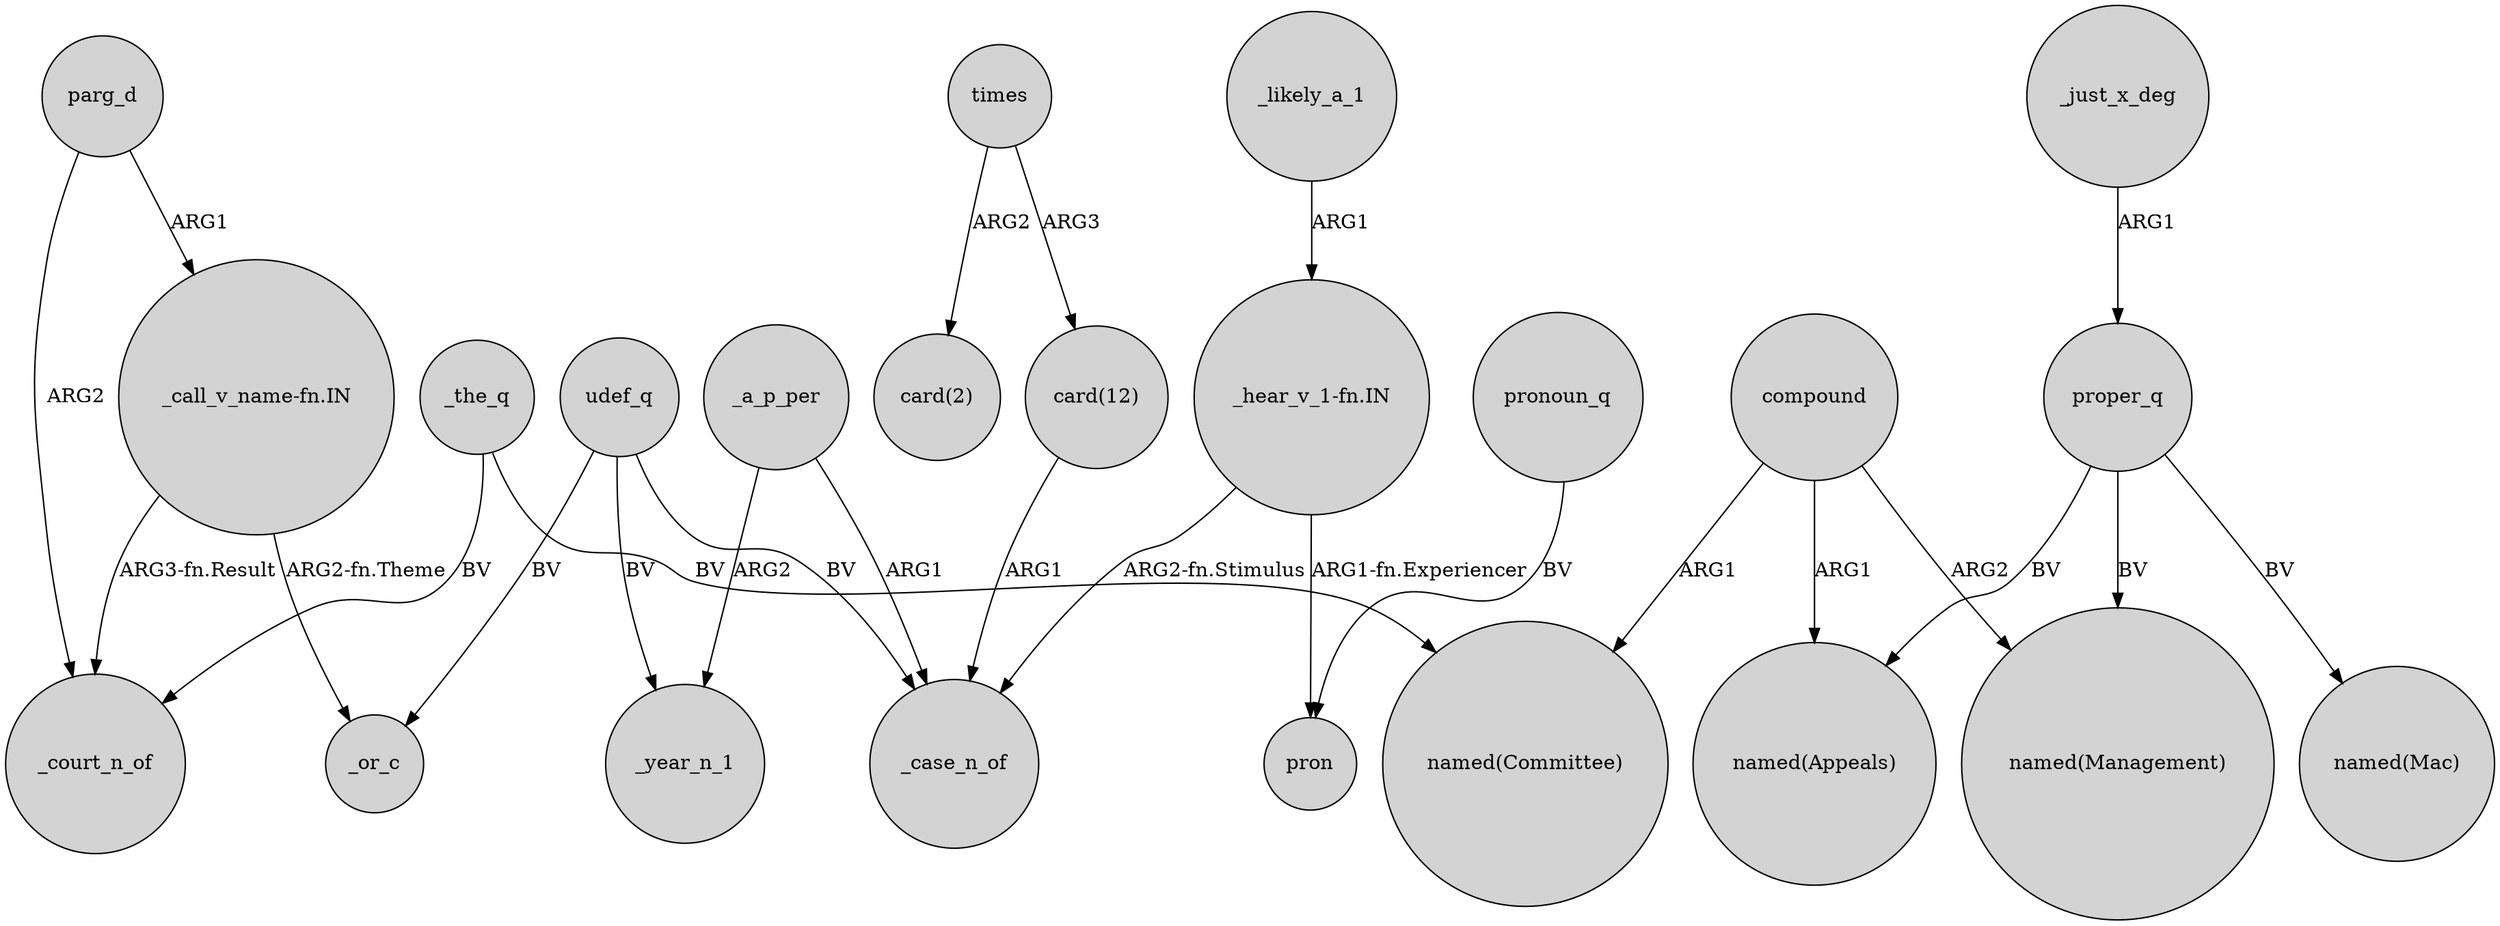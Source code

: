 digraph {
	node [shape=circle style=filled]
	parg_d -> _court_n_of [label=ARG2]
	_a_p_per -> _case_n_of [label=ARG1]
	"_call_v_name-fn.IN" -> _or_c [label="ARG2-fn.Theme"]
	_a_p_per -> _year_n_1 [label=ARG2]
	"card(12)" -> _case_n_of [label=ARG1]
	compound -> "named(Appeals)" [label=ARG1]
	_the_q -> _court_n_of [label=BV]
	udef_q -> _or_c [label=BV]
	"_hear_v_1-fn.IN" -> _case_n_of [label="ARG2-fn.Stimulus"]
	parg_d -> "_call_v_name-fn.IN" [label=ARG1]
	pronoun_q -> pron [label=BV]
	_likely_a_1 -> "_hear_v_1-fn.IN" [label=ARG1]
	_just_x_deg -> proper_q [label=ARG1]
	compound -> "named(Management)" [label=ARG2]
	proper_q -> "named(Mac)" [label=BV]
	"_hear_v_1-fn.IN" -> pron [label="ARG1-fn.Experiencer"]
	compound -> "named(Committee)" [label=ARG1]
	times -> "card(2)" [label=ARG2]
	udef_q -> _year_n_1 [label=BV]
	proper_q -> "named(Appeals)" [label=BV]
	_the_q -> "named(Committee)" [label=BV]
	udef_q -> _case_n_of [label=BV]
	times -> "card(12)" [label=ARG3]
	"_call_v_name-fn.IN" -> _court_n_of [label="ARG3-fn.Result"]
	proper_q -> "named(Management)" [label=BV]
}
